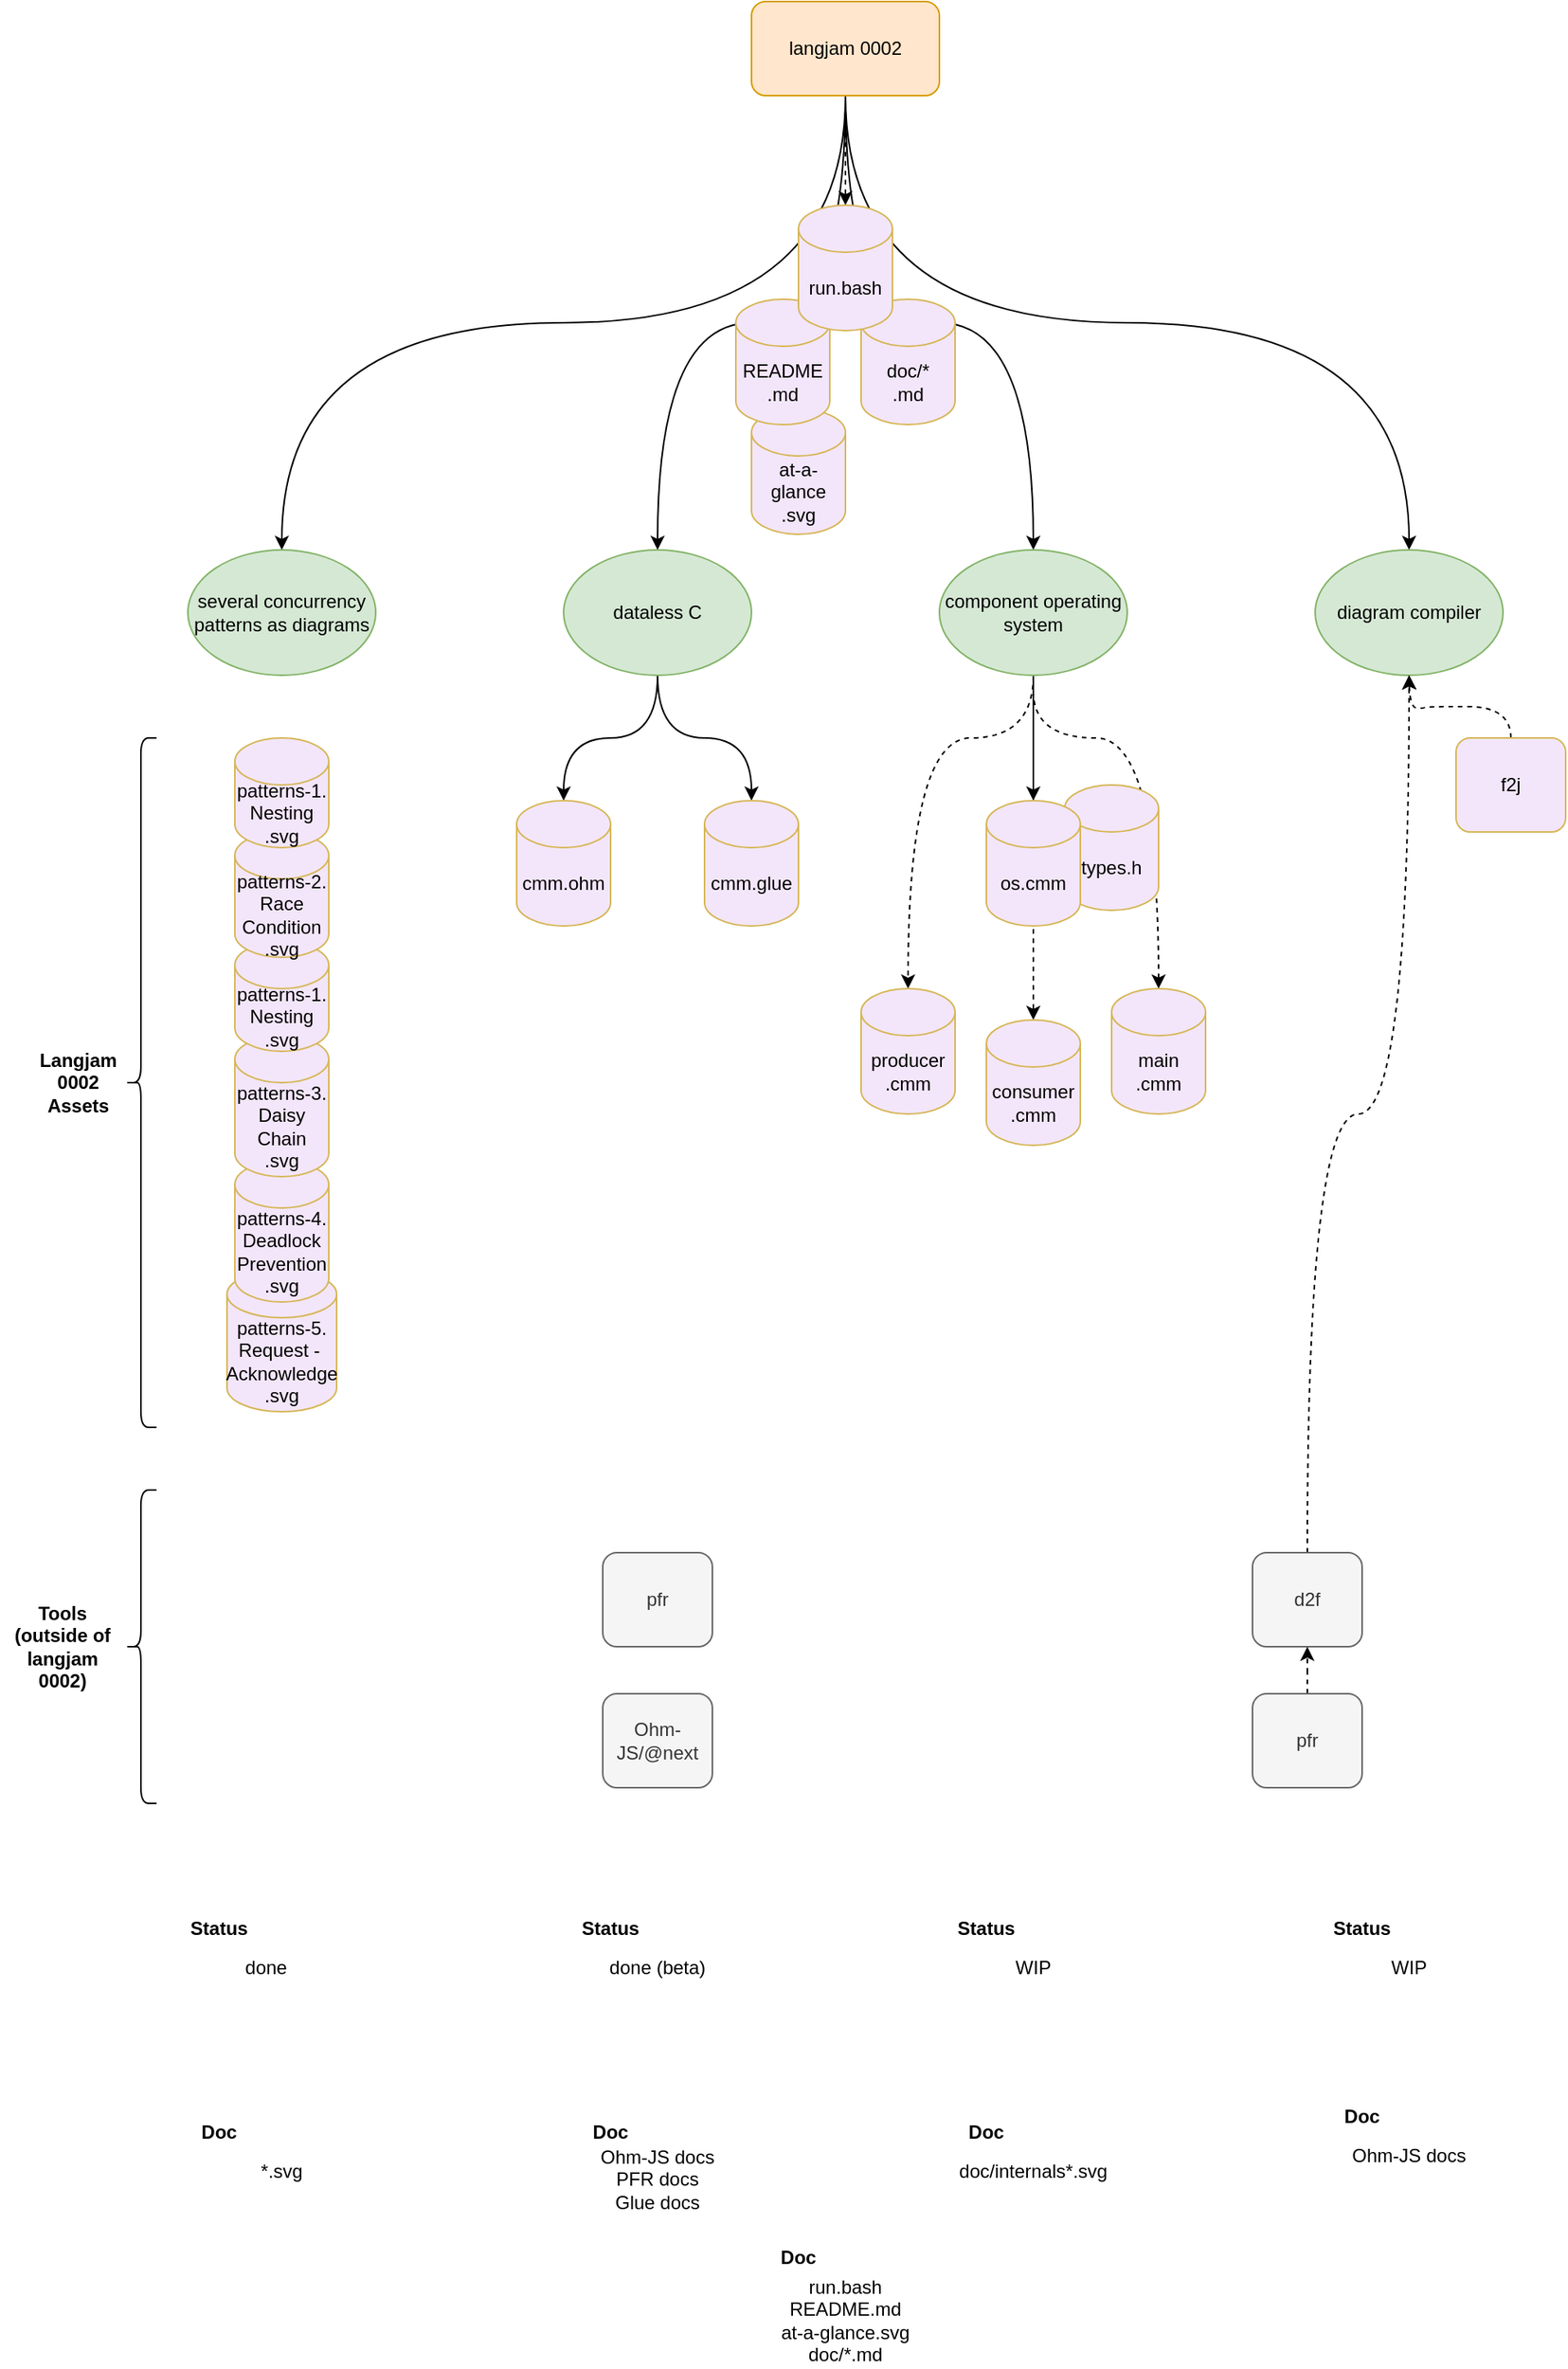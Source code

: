 <mxfile version="14.6.13" type="device"><diagram id="tBGr2wS3wgBmKS_htOE3" name="Page-1"><mxGraphModel dx="1301" dy="948" grid="1" gridSize="10" guides="1" tooltips="1" connect="1" arrows="1" fold="1" page="1" pageScale="1" pageWidth="1100" pageHeight="850" math="0" shadow="0"><root><mxCell id="0"/><mxCell id="1" parent="0"/><mxCell id="rj92Wux5snFElhiVQjYJ-70" value="at-a-glance&lt;br&gt;.svg" style="shape=cylinder3;whiteSpace=wrap;html=1;boundedLbl=1;backgroundOutline=1;size=15;strokeColor=#d6b656;fillColor=#F3E6FA;" vertex="1" parent="1"><mxGeometry x="540" y="280" width="60" height="80" as="geometry"/></mxCell><mxCell id="rj92Wux5snFElhiVQjYJ-21" style="edgeStyle=orthogonalEdgeStyle;curved=1;orthogonalLoop=1;jettySize=auto;html=1;dashed=1;" edge="1" parent="1" source="rj92Wux5snFElhiVQjYJ-4" target="rj92Wux5snFElhiVQjYJ-17"><mxGeometry relative="1" as="geometry"/></mxCell><mxCell id="rj92Wux5snFElhiVQjYJ-10" style="edgeStyle=orthogonalEdgeStyle;curved=1;orthogonalLoop=1;jettySize=auto;html=1;entryX=0.5;entryY=0;entryDx=0;entryDy=0;exitX=0.5;exitY=1;exitDx=0;exitDy=0;" edge="1" parent="1" source="rj92Wux5snFElhiVQjYJ-1" target="rj92Wux5snFElhiVQjYJ-2"><mxGeometry relative="1" as="geometry"/></mxCell><mxCell id="rj92Wux5snFElhiVQjYJ-11" style="edgeStyle=orthogonalEdgeStyle;curved=1;orthogonalLoop=1;jettySize=auto;html=1;entryX=0.5;entryY=0;entryDx=0;entryDy=0;" edge="1" parent="1" source="rj92Wux5snFElhiVQjYJ-1" target="rj92Wux5snFElhiVQjYJ-3"><mxGeometry relative="1" as="geometry"/></mxCell><mxCell id="rj92Wux5snFElhiVQjYJ-12" style="edgeStyle=orthogonalEdgeStyle;curved=1;orthogonalLoop=1;jettySize=auto;html=1;entryX=0.5;entryY=0;entryDx=0;entryDy=0;" edge="1" parent="1" source="rj92Wux5snFElhiVQjYJ-1" target="rj92Wux5snFElhiVQjYJ-4"><mxGeometry relative="1" as="geometry"/></mxCell><mxCell id="rj92Wux5snFElhiVQjYJ-13" style="edgeStyle=orthogonalEdgeStyle;curved=1;orthogonalLoop=1;jettySize=auto;html=1;entryX=0.5;entryY=0;entryDx=0;entryDy=0;exitX=0.5;exitY=1;exitDx=0;exitDy=0;" edge="1" parent="1" source="rj92Wux5snFElhiVQjYJ-1" target="rj92Wux5snFElhiVQjYJ-5"><mxGeometry relative="1" as="geometry"/></mxCell><mxCell id="rj92Wux5snFElhiVQjYJ-65" style="edgeStyle=orthogonalEdgeStyle;curved=1;orthogonalLoop=1;jettySize=auto;html=1;entryX=0.5;entryY=0;entryDx=0;entryDy=0;entryPerimeter=0;dashed=1;" edge="1" parent="1" source="rj92Wux5snFElhiVQjYJ-1" target="rj92Wux5snFElhiVQjYJ-64"><mxGeometry relative="1" as="geometry"/></mxCell><mxCell id="rj92Wux5snFElhiVQjYJ-1" value="langjam 0002" style="rounded=1;whiteSpace=wrap;html=1;fillColor=#ffe6cc;strokeColor=#d79b00;" vertex="1" parent="1"><mxGeometry x="540" y="20" width="120" height="60" as="geometry"/></mxCell><mxCell id="rj92Wux5snFElhiVQjYJ-2" value="several concurrency patterns as diagrams" style="ellipse;whiteSpace=wrap;html=1;fillColor=#d5e8d4;strokeColor=#82b366;" vertex="1" parent="1"><mxGeometry x="180" y="370" width="120" height="80" as="geometry"/></mxCell><mxCell id="rj92Wux5snFElhiVQjYJ-8" style="edgeStyle=orthogonalEdgeStyle;orthogonalLoop=1;jettySize=auto;html=1;exitX=0.5;exitY=1;exitDx=0;exitDy=0;curved=1;" edge="1" parent="1" source="rj92Wux5snFElhiVQjYJ-3" target="rj92Wux5snFElhiVQjYJ-6"><mxGeometry relative="1" as="geometry"/></mxCell><mxCell id="rj92Wux5snFElhiVQjYJ-9" style="edgeStyle=orthogonalEdgeStyle;orthogonalLoop=1;jettySize=auto;html=1;curved=1;" edge="1" parent="1" source="rj92Wux5snFElhiVQjYJ-3" target="rj92Wux5snFElhiVQjYJ-7"><mxGeometry relative="1" as="geometry"/></mxCell><mxCell id="rj92Wux5snFElhiVQjYJ-3" value="dataless C" style="ellipse;whiteSpace=wrap;html=1;fillColor=#d5e8d4;strokeColor=#82b366;" vertex="1" parent="1"><mxGeometry x="420" y="370" width="120" height="80" as="geometry"/></mxCell><mxCell id="rj92Wux5snFElhiVQjYJ-15" style="edgeStyle=orthogonalEdgeStyle;curved=1;orthogonalLoop=1;jettySize=auto;html=1;exitX=0.5;exitY=1;exitDx=0;exitDy=0;entryX=0.5;entryY=0;entryDx=0;entryDy=0;entryPerimeter=0;" edge="1" parent="1" source="rj92Wux5snFElhiVQjYJ-4" target="rj92Wux5snFElhiVQjYJ-14"><mxGeometry relative="1" as="geometry"/></mxCell><mxCell id="rj92Wux5snFElhiVQjYJ-24" style="edgeStyle=orthogonalEdgeStyle;curved=1;orthogonalLoop=1;jettySize=auto;html=1;entryX=0.5;entryY=0;entryDx=0;entryDy=0;entryPerimeter=0;dashed=1;exitX=0.5;exitY=1;exitDx=0;exitDy=0;" edge="1" parent="1" source="rj92Wux5snFElhiVQjYJ-4" target="rj92Wux5snFElhiVQjYJ-16"><mxGeometry relative="1" as="geometry"><Array as="points"><mxPoint x="720" y="490"/><mxPoint x="640" y="490"/></Array></mxGeometry></mxCell><mxCell id="rj92Wux5snFElhiVQjYJ-25" style="edgeStyle=orthogonalEdgeStyle;curved=1;orthogonalLoop=1;jettySize=auto;html=1;dashed=1;entryX=0.5;entryY=0;entryDx=0;entryDy=0;entryPerimeter=0;" edge="1" parent="1" target="rj92Wux5snFElhiVQjYJ-18"><mxGeometry relative="1" as="geometry"><mxPoint x="720" y="460" as="sourcePoint"/><Array as="points"><mxPoint x="720" y="490"/><mxPoint x="800" y="490"/></Array></mxGeometry></mxCell><mxCell id="rj92Wux5snFElhiVQjYJ-4" value="component operating system" style="ellipse;whiteSpace=wrap;html=1;fillColor=#d5e8d4;strokeColor=#82b366;" vertex="1" parent="1"><mxGeometry x="660" y="370" width="120" height="80" as="geometry"/></mxCell><mxCell id="rj92Wux5snFElhiVQjYJ-5" value="diagram compiler" style="ellipse;whiteSpace=wrap;html=1;fillColor=#d5e8d4;strokeColor=#82b366;" vertex="1" parent="1"><mxGeometry x="900" y="370" width="120" height="80" as="geometry"/></mxCell><mxCell id="rj92Wux5snFElhiVQjYJ-6" value="cmm.ohm" style="shape=cylinder3;whiteSpace=wrap;html=1;boundedLbl=1;backgroundOutline=1;size=15;fillColor=#F3E6FA;strokeColor=#D6B656;" vertex="1" parent="1"><mxGeometry x="390" y="530" width="60" height="80" as="geometry"/></mxCell><mxCell id="rj92Wux5snFElhiVQjYJ-7" value="cmm.glue" style="shape=cylinder3;whiteSpace=wrap;html=1;boundedLbl=1;backgroundOutline=1;size=15;fillColor=#F3E6FA;strokeColor=#D6B656;" vertex="1" parent="1"><mxGeometry x="510" y="530" width="60" height="80" as="geometry"/></mxCell><mxCell id="rj92Wux5snFElhiVQjYJ-16" value="producer&lt;br&gt;.cmm" style="shape=cylinder3;whiteSpace=wrap;html=1;boundedLbl=1;backgroundOutline=1;size=15;strokeColor=#d6b656;fillColor=#F3E6FA;" vertex="1" parent="1"><mxGeometry x="610" y="650" width="60" height="80" as="geometry"/></mxCell><mxCell id="rj92Wux5snFElhiVQjYJ-17" value="consumer&lt;br&gt;.cmm" style="shape=cylinder3;whiteSpace=wrap;html=1;boundedLbl=1;backgroundOutline=1;size=15;strokeColor=#d6b656;fillColor=#F3E6FA;" vertex="1" parent="1"><mxGeometry x="690" y="670" width="60" height="80" as="geometry"/></mxCell><mxCell id="rj92Wux5snFElhiVQjYJ-18" value="main&lt;br&gt;.cmm" style="shape=cylinder3;whiteSpace=wrap;html=1;boundedLbl=1;backgroundOutline=1;size=15;strokeColor=#d6b656;fillColor=#F3E6FA;" vertex="1" parent="1"><mxGeometry x="770" y="650" width="60" height="80" as="geometry"/></mxCell><mxCell id="rj92Wux5snFElhiVQjYJ-19" value="types.h" style="shape=cylinder3;whiteSpace=wrap;html=1;boundedLbl=1;backgroundOutline=1;size=15;strokeColor=#d6b656;fillColor=#F3E6FA;" vertex="1" parent="1"><mxGeometry x="740" y="520" width="60" height="80" as="geometry"/></mxCell><mxCell id="rj92Wux5snFElhiVQjYJ-14" value="os.cmm" style="shape=cylinder3;whiteSpace=wrap;html=1;boundedLbl=1;backgroundOutline=1;size=15;strokeColor=#d6b656;fillColor=#F3E6FA;" vertex="1" parent="1"><mxGeometry x="690" y="530" width="60" height="80" as="geometry"/></mxCell><mxCell id="rj92Wux5snFElhiVQjYJ-29" style="edgeStyle=orthogonalEdgeStyle;curved=1;orthogonalLoop=1;jettySize=auto;html=1;exitX=0.5;exitY=0;exitDx=0;exitDy=0;entryX=0.5;entryY=1;entryDx=0;entryDy=0;dashed=1;" edge="1" parent="1" source="rj92Wux5snFElhiVQjYJ-26" target="rj92Wux5snFElhiVQjYJ-5"><mxGeometry relative="1" as="geometry"/></mxCell><mxCell id="rj92Wux5snFElhiVQjYJ-26" value="d2f" style="rounded=1;whiteSpace=wrap;html=1;fillColor=#f5f5f5;strokeColor=#666666;fontColor=#333333;" vertex="1" parent="1"><mxGeometry x="860" y="1010" width="70" height="60" as="geometry"/></mxCell><mxCell id="rj92Wux5snFElhiVQjYJ-31" style="edgeStyle=orthogonalEdgeStyle;curved=1;orthogonalLoop=1;jettySize=auto;html=1;entryX=0.5;entryY=1;entryDx=0;entryDy=0;dashed=1;" edge="1" parent="1" source="rj92Wux5snFElhiVQjYJ-27" target="rj92Wux5snFElhiVQjYJ-26"><mxGeometry relative="1" as="geometry"/></mxCell><mxCell id="rj92Wux5snFElhiVQjYJ-27" value="pfr" style="rounded=1;whiteSpace=wrap;html=1;fillColor=#f5f5f5;strokeColor=#666666;fontColor=#333333;" vertex="1" parent="1"><mxGeometry x="860" y="1100" width="70" height="60" as="geometry"/></mxCell><mxCell id="rj92Wux5snFElhiVQjYJ-30" style="edgeStyle=orthogonalEdgeStyle;curved=1;orthogonalLoop=1;jettySize=auto;html=1;exitX=0.5;exitY=0;exitDx=0;exitDy=0;dashed=1;" edge="1" parent="1" source="rj92Wux5snFElhiVQjYJ-28"><mxGeometry relative="1" as="geometry"><mxPoint x="960" y="450" as="targetPoint"/></mxGeometry></mxCell><mxCell id="rj92Wux5snFElhiVQjYJ-28" value="f2j" style="rounded=1;whiteSpace=wrap;html=1;strokeColor=#d6b656;fillColor=#F3E6FA;" vertex="1" parent="1"><mxGeometry x="990" y="490" width="70" height="60" as="geometry"/></mxCell><mxCell id="rj92Wux5snFElhiVQjYJ-32" value="&lt;b&gt;Status&lt;/b&gt;" style="text;html=1;strokeColor=none;fillColor=none;align=center;verticalAlign=middle;whiteSpace=wrap;rounded=0;" vertex="1" parent="1"><mxGeometry x="180" y="1240" width="40" height="20" as="geometry"/></mxCell><mxCell id="rj92Wux5snFElhiVQjYJ-33" value="done" style="text;html=1;strokeColor=none;fillColor=none;align=center;verticalAlign=middle;whiteSpace=wrap;rounded=0;" vertex="1" parent="1"><mxGeometry x="180" y="1260" width="100" height="30" as="geometry"/></mxCell><mxCell id="rj92Wux5snFElhiVQjYJ-34" value="pfr" style="rounded=1;whiteSpace=wrap;html=1;fillColor=#f5f5f5;strokeColor=#666666;fontColor=#333333;" vertex="1" parent="1"><mxGeometry x="445" y="1010" width="70" height="60" as="geometry"/></mxCell><mxCell id="rj92Wux5snFElhiVQjYJ-35" value="Ohm-JS/@next" style="rounded=1;whiteSpace=wrap;html=1;fillColor=#f5f5f5;strokeColor=#666666;fontColor=#333333;" vertex="1" parent="1"><mxGeometry x="445" y="1100" width="70" height="60" as="geometry"/></mxCell><mxCell id="rj92Wux5snFElhiVQjYJ-44" value="patterns-5. Request -&amp;nbsp; Acknowledge&lt;br&gt;.svg" style="shape=cylinder3;whiteSpace=wrap;html=1;boundedLbl=1;backgroundOutline=1;size=15;fillColor=#F3E6FA;strokeColor=#D6B656;" vertex="1" parent="1"><mxGeometry x="205" y="830" width="70" height="90" as="geometry"/></mxCell><mxCell id="rj92Wux5snFElhiVQjYJ-42" value="patterns-4. Deadlock Prevention&lt;br&gt;.svg" style="shape=cylinder3;whiteSpace=wrap;html=1;boundedLbl=1;backgroundOutline=1;size=15;fillColor=#F3E6FA;strokeColor=#D6B656;" vertex="1" parent="1"><mxGeometry x="210" y="760" width="60" height="90" as="geometry"/></mxCell><mxCell id="rj92Wux5snFElhiVQjYJ-43" value="patterns-3. Daisy Chain&lt;br&gt;.svg" style="shape=cylinder3;whiteSpace=wrap;html=1;boundedLbl=1;backgroundOutline=1;size=15;fillColor=#F3E6FA;strokeColor=#D6B656;" vertex="1" parent="1"><mxGeometry x="210" y="680" width="60" height="90" as="geometry"/></mxCell><mxCell id="rj92Wux5snFElhiVQjYJ-41" value="patterns-1. Nesting&lt;br&gt;.svg" style="shape=cylinder3;whiteSpace=wrap;html=1;boundedLbl=1;backgroundOutline=1;size=15;fillColor=#F3E6FA;strokeColor=#D6B656;" vertex="1" parent="1"><mxGeometry x="210" y="620" width="60" height="70" as="geometry"/></mxCell><mxCell id="rj92Wux5snFElhiVQjYJ-40" value="patterns-2. Race Condition&lt;br&gt;.svg" style="shape=cylinder3;whiteSpace=wrap;html=1;boundedLbl=1;backgroundOutline=1;size=15;fillColor=#F3E6FA;strokeColor=#D6B656;" vertex="1" parent="1"><mxGeometry x="210" y="550" width="60" height="80" as="geometry"/></mxCell><mxCell id="rj92Wux5snFElhiVQjYJ-39" value="patterns-1. Nesting&lt;br&gt;.svg" style="shape=cylinder3;whiteSpace=wrap;html=1;boundedLbl=1;backgroundOutline=1;size=15;fillColor=#F3E6FA;strokeColor=#D6B656;" vertex="1" parent="1"><mxGeometry x="210" y="490" width="60" height="70" as="geometry"/></mxCell><mxCell id="rj92Wux5snFElhiVQjYJ-45" value="" style="shape=curlyBracket;whiteSpace=wrap;html=1;rounded=1;fillColor=#000000;" vertex="1" parent="1"><mxGeometry x="140" y="490" width="20" height="440" as="geometry"/></mxCell><mxCell id="rj92Wux5snFElhiVQjYJ-46" value="&lt;b&gt;Langjam 0002 Assets&lt;/b&gt;" style="text;html=1;strokeColor=none;fillColor=none;align=center;verticalAlign=middle;whiteSpace=wrap;rounded=0;" vertex="1" parent="1"><mxGeometry x="80" y="690" width="60" height="40" as="geometry"/></mxCell><mxCell id="rj92Wux5snFElhiVQjYJ-48" value="" style="shape=curlyBracket;whiteSpace=wrap;html=1;rounded=1;fillColor=#000000;" vertex="1" parent="1"><mxGeometry x="140" y="970" width="20" height="200" as="geometry"/></mxCell><mxCell id="rj92Wux5snFElhiVQjYJ-49" value="&lt;b&gt;Tools (outside of langjam 0002)&lt;br&gt;&lt;/b&gt;" style="text;html=1;strokeColor=none;fillColor=none;align=center;verticalAlign=middle;whiteSpace=wrap;rounded=0;" vertex="1" parent="1"><mxGeometry x="60" y="1040" width="80" height="60" as="geometry"/></mxCell><mxCell id="rj92Wux5snFElhiVQjYJ-50" value="&lt;b&gt;Status&lt;/b&gt;" style="text;html=1;strokeColor=none;fillColor=none;align=center;verticalAlign=middle;whiteSpace=wrap;rounded=0;" vertex="1" parent="1"><mxGeometry x="430" y="1240" width="40" height="20" as="geometry"/></mxCell><mxCell id="rj92Wux5snFElhiVQjYJ-51" value="done (beta)" style="text;html=1;strokeColor=none;fillColor=none;align=center;verticalAlign=middle;whiteSpace=wrap;rounded=0;" vertex="1" parent="1"><mxGeometry x="430" y="1260" width="100" height="30" as="geometry"/></mxCell><mxCell id="rj92Wux5snFElhiVQjYJ-52" value="&lt;b&gt;Status&lt;/b&gt;" style="text;html=1;strokeColor=none;fillColor=none;align=center;verticalAlign=middle;whiteSpace=wrap;rounded=0;" vertex="1" parent="1"><mxGeometry x="670" y="1240" width="40" height="20" as="geometry"/></mxCell><mxCell id="rj92Wux5snFElhiVQjYJ-53" value="WIP" style="text;html=1;strokeColor=none;fillColor=none;align=center;verticalAlign=middle;whiteSpace=wrap;rounded=0;" vertex="1" parent="1"><mxGeometry x="670" y="1260" width="100" height="30" as="geometry"/></mxCell><mxCell id="rj92Wux5snFElhiVQjYJ-54" value="&lt;b&gt;Status&lt;/b&gt;" style="text;html=1;strokeColor=none;fillColor=none;align=center;verticalAlign=middle;whiteSpace=wrap;rounded=0;" vertex="1" parent="1"><mxGeometry x="910" y="1240" width="40" height="20" as="geometry"/></mxCell><mxCell id="rj92Wux5snFElhiVQjYJ-55" value="WIP" style="text;html=1;strokeColor=none;fillColor=none;align=center;verticalAlign=middle;whiteSpace=wrap;rounded=0;" vertex="1" parent="1"><mxGeometry x="910" y="1260" width="100" height="30" as="geometry"/></mxCell><mxCell id="rj92Wux5snFElhiVQjYJ-56" value="&lt;b&gt;Doc&lt;/b&gt;" style="text;html=1;strokeColor=none;fillColor=none;align=center;verticalAlign=middle;whiteSpace=wrap;rounded=0;" vertex="1" parent="1"><mxGeometry x="180" y="1370" width="40" height="20" as="geometry"/></mxCell><mxCell id="rj92Wux5snFElhiVQjYJ-57" value="*.svg" style="text;html=1;strokeColor=none;fillColor=none;align=center;verticalAlign=middle;whiteSpace=wrap;rounded=0;" vertex="1" parent="1"><mxGeometry x="190" y="1390" width="100" height="30" as="geometry"/></mxCell><mxCell id="rj92Wux5snFElhiVQjYJ-58" value="&lt;b&gt;Doc&lt;/b&gt;" style="text;html=1;strokeColor=none;fillColor=none;align=center;verticalAlign=middle;whiteSpace=wrap;rounded=0;" vertex="1" parent="1"><mxGeometry x="430" y="1370" width="40" height="20" as="geometry"/></mxCell><mxCell id="rj92Wux5snFElhiVQjYJ-59" value="Ohm-JS docs&lt;br&gt;PFR docs&lt;br&gt;Glue docs" style="text;html=1;strokeColor=none;fillColor=none;align=center;verticalAlign=middle;whiteSpace=wrap;rounded=0;" vertex="1" parent="1"><mxGeometry x="430" y="1390" width="100" height="40" as="geometry"/></mxCell><mxCell id="rj92Wux5snFElhiVQjYJ-60" value="&lt;b&gt;Doc&lt;/b&gt;" style="text;html=1;strokeColor=none;fillColor=none;align=center;verticalAlign=middle;whiteSpace=wrap;rounded=0;" vertex="1" parent="1"><mxGeometry x="670" y="1370" width="40" height="20" as="geometry"/></mxCell><mxCell id="rj92Wux5snFElhiVQjYJ-61" value="doc/internals*.svg" style="text;html=1;strokeColor=none;fillColor=none;align=center;verticalAlign=middle;whiteSpace=wrap;rounded=0;" vertex="1" parent="1"><mxGeometry x="670" y="1390" width="100" height="30" as="geometry"/></mxCell><mxCell id="rj92Wux5snFElhiVQjYJ-62" value="&lt;b&gt;Doc&lt;/b&gt;" style="text;html=1;strokeColor=none;fillColor=none;align=center;verticalAlign=middle;whiteSpace=wrap;rounded=0;" vertex="1" parent="1"><mxGeometry x="910" y="1360" width="40" height="20" as="geometry"/></mxCell><mxCell id="rj92Wux5snFElhiVQjYJ-63" value="Ohm-JS docs&lt;br&gt;" style="text;html=1;strokeColor=none;fillColor=none;align=center;verticalAlign=middle;whiteSpace=wrap;rounded=0;" vertex="1" parent="1"><mxGeometry x="910" y="1380" width="100" height="30" as="geometry"/></mxCell><mxCell id="rj92Wux5snFElhiVQjYJ-66" value="&lt;b&gt;Doc&lt;/b&gt;" style="text;html=1;strokeColor=none;fillColor=none;align=center;verticalAlign=middle;whiteSpace=wrap;rounded=0;" vertex="1" parent="1"><mxGeometry x="550" y="1450" width="40" height="20" as="geometry"/></mxCell><mxCell id="rj92Wux5snFElhiVQjYJ-67" value="run.bash&lt;br&gt;README.md&lt;br&gt;at-a-glance.svg&lt;br&gt;doc/*.md" style="text;html=1;strokeColor=none;fillColor=none;align=center;verticalAlign=middle;whiteSpace=wrap;rounded=0;" vertex="1" parent="1"><mxGeometry x="550" y="1470" width="100" height="60" as="geometry"/></mxCell><mxCell id="rj92Wux5snFElhiVQjYJ-68" value="README&lt;br&gt;.md" style="shape=cylinder3;whiteSpace=wrap;html=1;boundedLbl=1;backgroundOutline=1;size=15;strokeColor=#d6b656;fillColor=#F3E6FA;" vertex="1" parent="1"><mxGeometry x="530" y="210" width="60" height="80" as="geometry"/></mxCell><mxCell id="rj92Wux5snFElhiVQjYJ-69" value="doc/*&lt;br&gt;.md" style="shape=cylinder3;whiteSpace=wrap;html=1;boundedLbl=1;backgroundOutline=1;size=15;strokeColor=#d6b656;fillColor=#F3E6FA;" vertex="1" parent="1"><mxGeometry x="610" y="210" width="60" height="80" as="geometry"/></mxCell><mxCell id="rj92Wux5snFElhiVQjYJ-64" value="run.bash" style="shape=cylinder3;whiteSpace=wrap;html=1;boundedLbl=1;backgroundOutline=1;size=15;strokeColor=#d6b656;fillColor=#F3E6FA;" vertex="1" parent="1"><mxGeometry x="570" y="150" width="60" height="80" as="geometry"/></mxCell></root></mxGraphModel></diagram></mxfile>